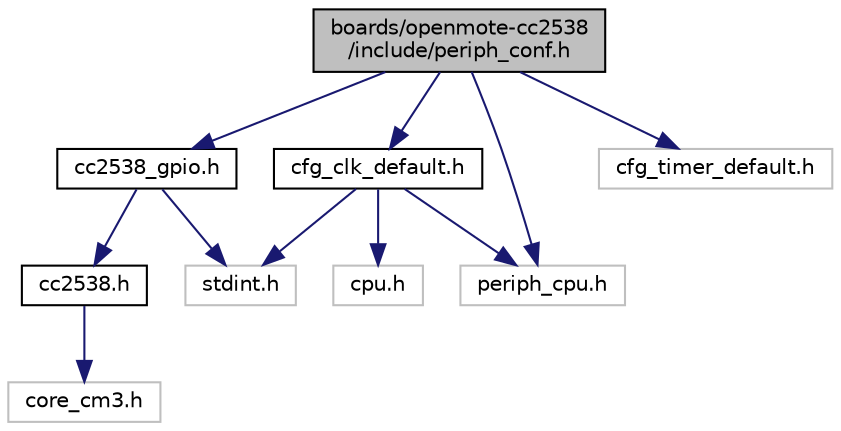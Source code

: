 digraph "boards/openmote-cc2538/include/periph_conf.h"
{
 // LATEX_PDF_SIZE
  edge [fontname="Helvetica",fontsize="10",labelfontname="Helvetica",labelfontsize="10"];
  node [fontname="Helvetica",fontsize="10",shape=record];
  Node1 [label="boards/openmote-cc2538\l/include/periph_conf.h",height=0.2,width=0.4,color="black", fillcolor="grey75", style="filled", fontcolor="black",tooltip="Peripheral MCU configuration for the OpenMote-cc2538 board."];
  Node1 -> Node2 [color="midnightblue",fontsize="10",style="solid",fontname="Helvetica"];
  Node2 [label="cc2538_gpio.h",height=0.2,width=0.4,color="black", fillcolor="white", style="filled",URL="$cc2538__gpio_8h.html",tooltip="Driver for the cc2538 GPIO controller."];
  Node2 -> Node3 [color="midnightblue",fontsize="10",style="solid",fontname="Helvetica"];
  Node3 [label="stdint.h",height=0.2,width=0.4,color="grey75", fillcolor="white", style="filled",tooltip=" "];
  Node2 -> Node4 [color="midnightblue",fontsize="10",style="solid",fontname="Helvetica"];
  Node4 [label="cc2538.h",height=0.2,width=0.4,color="black", fillcolor="white", style="filled",URL="$cc2538_8h.html",tooltip="CC2538 MCU interrupt and register definitions."];
  Node4 -> Node5 [color="midnightblue",fontsize="10",style="solid",fontname="Helvetica"];
  Node5 [label="core_cm3.h",height=0.2,width=0.4,color="grey75", fillcolor="white", style="filled",tooltip=" "];
  Node1 -> Node6 [color="midnightblue",fontsize="10",style="solid",fontname="Helvetica"];
  Node6 [label="periph_cpu.h",height=0.2,width=0.4,color="grey75", fillcolor="white", style="filled",tooltip=" "];
  Node1 -> Node7 [color="midnightblue",fontsize="10",style="solid",fontname="Helvetica"];
  Node7 [label="cfg_clk_default.h",height=0.2,width=0.4,color="black", fillcolor="white", style="filled",URL="$cfg__clk__default_8h.html",tooltip="Default clock configuration for cc2538 based boards."];
  Node7 -> Node3 [color="midnightblue",fontsize="10",style="solid",fontname="Helvetica"];
  Node7 -> Node8 [color="midnightblue",fontsize="10",style="solid",fontname="Helvetica"];
  Node8 [label="cpu.h",height=0.2,width=0.4,color="grey75", fillcolor="white", style="filled",tooltip=" "];
  Node7 -> Node6 [color="midnightblue",fontsize="10",style="solid",fontname="Helvetica"];
  Node1 -> Node9 [color="midnightblue",fontsize="10",style="solid",fontname="Helvetica"];
  Node9 [label="cfg_timer_default.h",height=0.2,width=0.4,color="grey75", fillcolor="white", style="filled",tooltip=" "];
}
